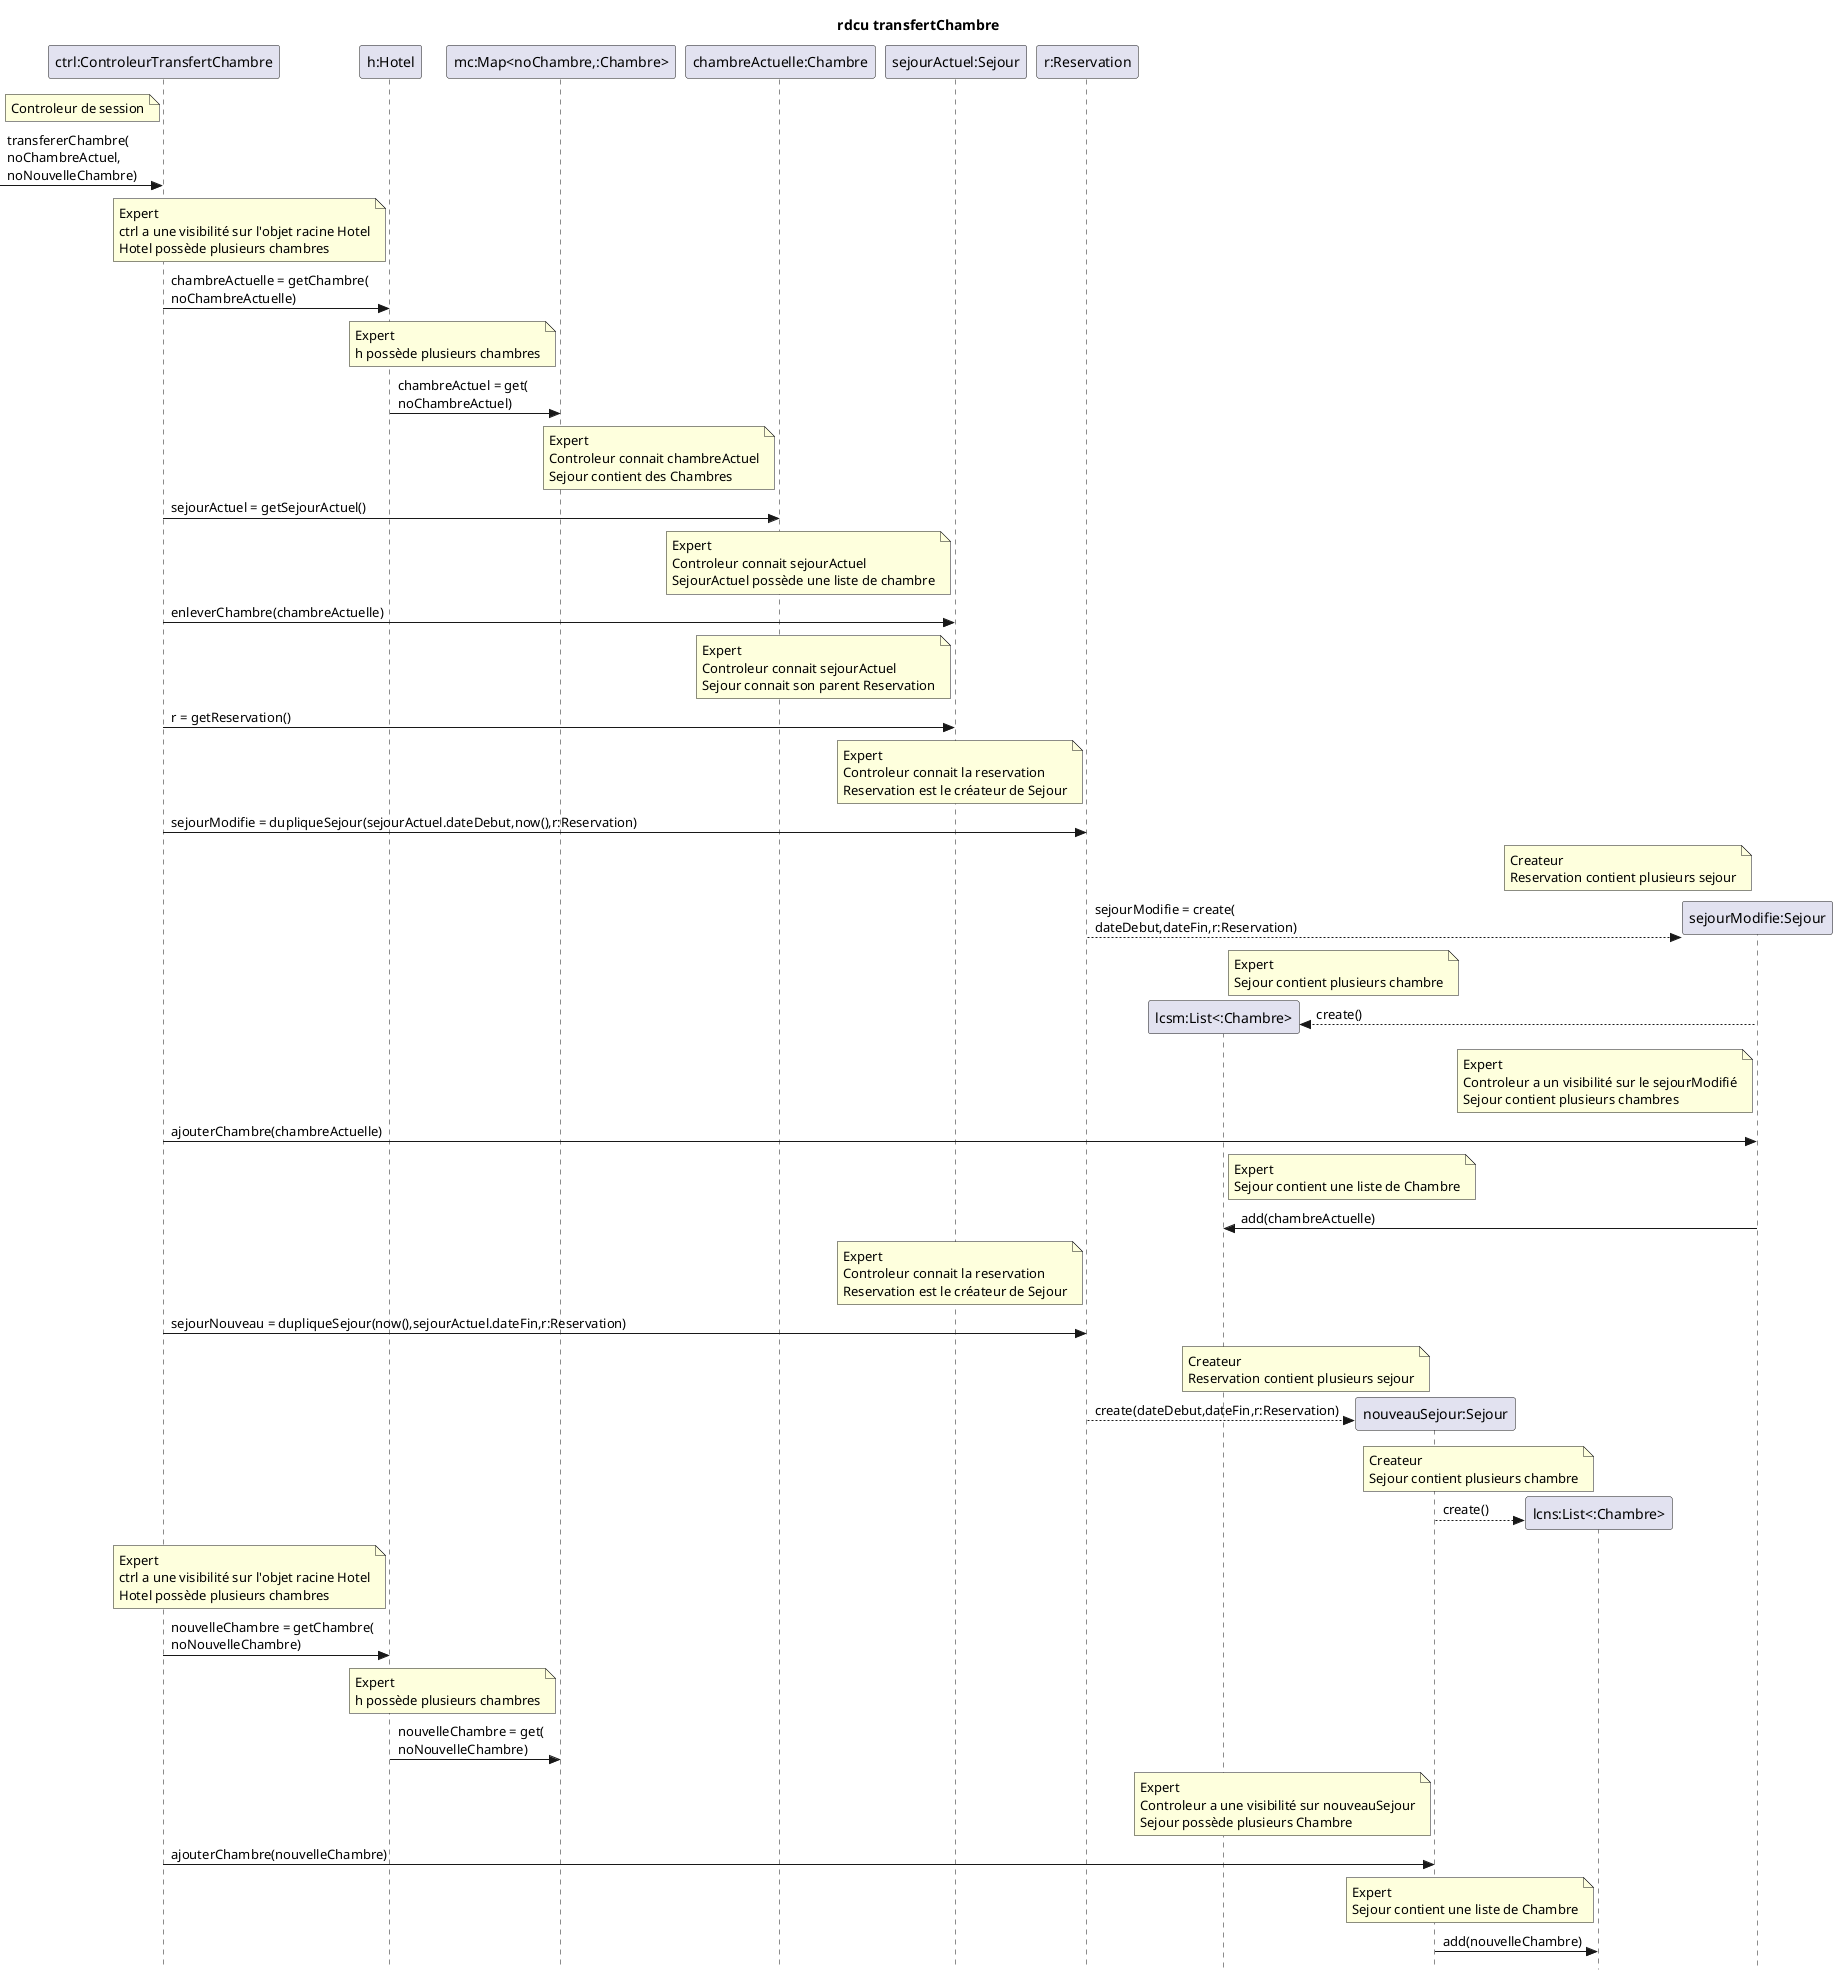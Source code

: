 @startuml transferChambre
skinparam Style strictuml
title rdcu transfertChambre

participant "ctrl:ControleurTransfertChambre" as ctrl
participant "h:Hotel" as h 
participant "mc:Map<noChambre,:Chambre>" as mc 
participant "chambreActuelle:Chambre" as ca 
participant "sejourActuel:Sejour" as sa
participant "r:Reservation" as r

participant "sejourModifie:Sejour" as sm  
participant "lcsm:List<:Chambre>" as lcsm 

participant "nouveauSejour:Sejour" as ns 
participant "lcns:List<:Chambre>" as lcns 
participant "sejourModifie:Sejour" as sm  

participant "sejourModifie:Sejour" as sm 

note left of ctrl: Controleur de session
-> ctrl: transfererChambre(\nnoChambreActuel, \nnoNouvelleChambre)

note left of h: Expert\nctrl a une visibilité sur l'objet racine Hotel\nHotel possède plusieurs chambres
ctrl -> h: chambreActuelle = getChambre(\nnoChambreActuelle)

note left of mc: Expert\nh possède plusieurs chambres
h->mc: chambreActuel = get(\nnoChambreActuel)

note left of ca: Expert\nControleur connait chambreActuel\nSejour contient des Chambres
ctrl->ca: sejourActuel = getSejourActuel()

note left of sa: Expert\nControleur connait sejourActuel\nSejourActuel possède une liste de chambre
ctrl->sa: enleverChambre(chambreActuelle)

note left of sa: Expert\nControleur connait sejourActuel\nSejour connait son parent Reservation
ctrl -> sa: r = getReservation()

note left of r: Expert\nControleur connait la reservation\nReservation est le créateur de Sejour
ctrl->r: sejourModifie = dupliqueSejour(sejourActuel.dateDebut,now(),r:Reservation)

note left of sm: Createur\nReservation contient plusieurs sejour
r-->sm **: sejourModifie = create(\ndateDebut,dateFin,r:Reservation)

note right of lcsm: Expert\nSejour contient plusieurs chambre
sm-->lcsm **: create()

note left of sm: Expert\nControleur a un visibilité sur le sejourModifié\nSejour contient plusieurs chambres
ctrl->sm: ajouterChambre(chambreActuelle)

note right of lcsm: Expert\nSejour contient une liste de Chambre
sm->lcsm: add(chambreActuelle)


note left of r: Expert\nControleur connait la reservation\nReservation est le créateur de Sejour
ctrl->r: sejourNouveau = dupliqueSejour(now(),sejourActuel.dateFin,r:Reservation)

note left of ns: Createur\nReservation contient plusieurs sejour
r-->ns **: create(dateDebut,dateFin,r:Reservation)

note left of lcns: Createur\nSejour contient plusieurs chambre
ns-->lcns **: create()

note left of h: Expert\nctrl a une visibilité sur l'objet racine Hotel\nHotel possède plusieurs chambres
ctrl->h: nouvelleChambre = getChambre(\nnoNouvelleChambre)

note left of mc: Expert\nh possède plusieurs chambres
h->mc: nouvelleChambre = get(\nnoNouvelleChambre)

note left of ns: Expert\nControleur a une visibilité sur nouveauSejour\nSejour possède plusieurs Chambre
ctrl->ns: ajouterChambre(nouvelleChambre)

note left of lcns: Expert\nSejour contient une liste de Chambre
ns->lcns: add(nouvelleChambre)


@enduml
